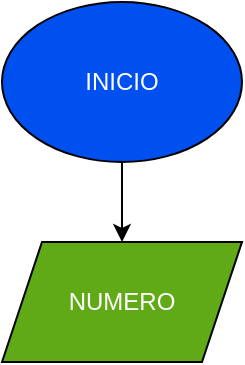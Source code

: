 <mxfile>
    <diagram id="_yp3djxXcFma4_vONAt1" name="Página-1">
        <mxGraphModel dx="623" dy="470" grid="1" gridSize="10" guides="1" tooltips="1" connect="1" arrows="1" fold="1" page="1" pageScale="1" pageWidth="827" pageHeight="1169" math="0" shadow="0">
            <root>
                <mxCell id="0"/>
                <mxCell id="1" parent="0"/>
                <mxCell id="5" value="" style="edgeStyle=none;html=1;fontColor=#FF99FF;" edge="1" parent="1" source="3" target="4">
                    <mxGeometry relative="1" as="geometry"/>
                </mxCell>
                <mxCell id="3" value="INICIO" style="ellipse;whiteSpace=wrap;html=1;horizontal=1;verticalAlign=middle;fillColor=#0050ef;strokeColor=#000000;fontColor=#ffffff;" vertex="1" parent="1">
                    <mxGeometry x="210" y="50" width="120" height="80" as="geometry"/>
                </mxCell>
                <mxCell id="4" value="NUMERO" style="shape=parallelogram;perimeter=parallelogramPerimeter;whiteSpace=wrap;html=1;fixedSize=1;fillColor=#60a917;strokeColor=#000000;fontColor=#ffffff;" vertex="1" parent="1">
                    <mxGeometry x="210" y="170" width="120" height="60" as="geometry"/>
                </mxCell>
            </root>
        </mxGraphModel>
    </diagram>
</mxfile>